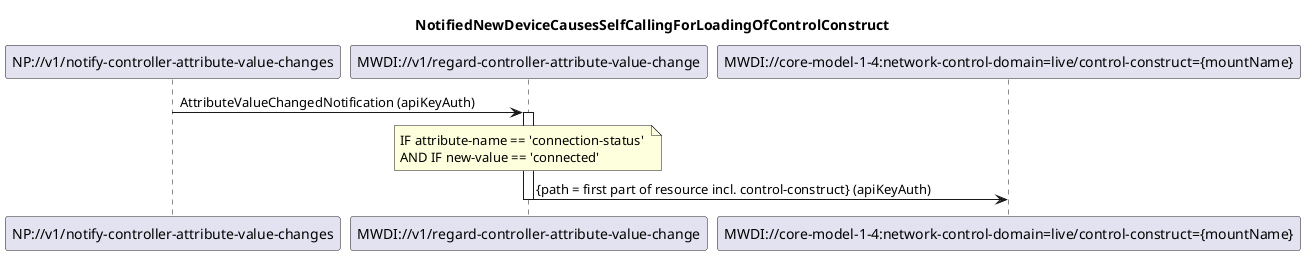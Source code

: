 @startuml 020_NotificationBasedDeviceListSyncAdd
skinparam responseMessageBelowArrow true

title  NotifiedNewDeviceCausesSelfCallingForLoadingOfControlConstruct

participant "NP://v1/notify-controller-attribute-value-changes" as subscription
participant "MWDI://v1/regard-controller-attribute-value-change" as regardNewDevice
participant "MWDI://core-model-1-4:network-control-domain=live/control-construct={mountName}" as liveControlConstruct

subscription -> regardNewDevice: AttributeValueChangedNotification (apiKeyAuth)
activate regardNewDevice

note over regardNewDevice
IF attribute-name == 'connection-status' 
AND IF new-value == 'connected'
end note

regardNewDevice -> liveControlConstruct: {path = first part of resource incl. control-construct} (apiKeyAuth)
deactivate regardNewDevice

@enduml